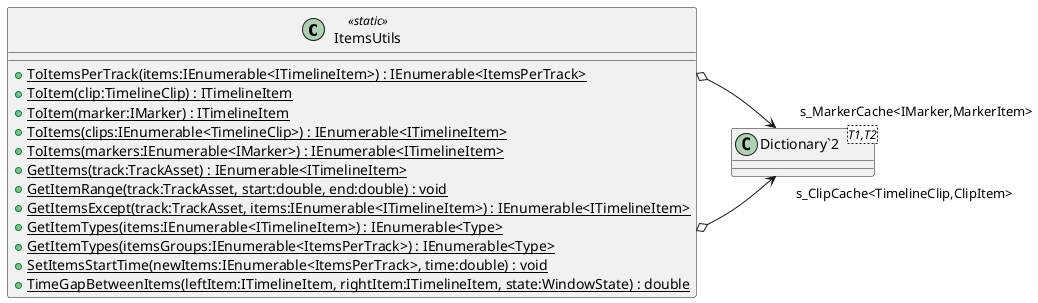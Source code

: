 @startuml
class ItemsUtils <<static>> {
    + {static} ToItemsPerTrack(items:IEnumerable<ITimelineItem>) : IEnumerable<ItemsPerTrack>
    + {static} ToItem(clip:TimelineClip) : ITimelineItem
    + {static} ToItem(marker:IMarker) : ITimelineItem
    + {static} ToItems(clips:IEnumerable<TimelineClip>) : IEnumerable<ITimelineItem>
    + {static} ToItems(markers:IEnumerable<IMarker>) : IEnumerable<ITimelineItem>
    + {static} GetItems(track:TrackAsset) : IEnumerable<ITimelineItem>
    + {static} GetItemRange(track:TrackAsset, start:double, end:double) : void
    + {static} GetItemsExcept(track:TrackAsset, items:IEnumerable<ITimelineItem>) : IEnumerable<ITimelineItem>
    + {static} GetItemTypes(items:IEnumerable<ITimelineItem>) : IEnumerable<Type>
    + {static} GetItemTypes(itemsGroups:IEnumerable<ItemsPerTrack>) : IEnumerable<Type>
    + {static} SetItemsStartTime(newItems:IEnumerable<ItemsPerTrack>, time:double) : void
    + {static} TimeGapBetweenItems(leftItem:ITimelineItem, rightItem:ITimelineItem, state:WindowState) : double
}
class "Dictionary`2"<T1,T2> {
}
ItemsUtils o-> "s_ClipCache<TimelineClip,ClipItem>" "Dictionary`2"
ItemsUtils o-> "s_MarkerCache<IMarker,MarkerItem>" "Dictionary`2"
@enduml
